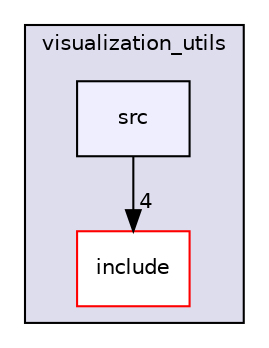 digraph "catkin_ws/src/utilities/visualization_utils/src" {
  compound=true
  node [ fontsize="10", fontname="Helvetica"];
  edge [ labelfontsize="10", labelfontname="Helvetica"];
  subgraph clusterdir_00483b49bbd061954618c0bb20050193 {
    graph [ bgcolor="#ddddee", pencolor="black", label="visualization_utils" fontname="Helvetica", fontsize="10", URL="dir_00483b49bbd061954618c0bb20050193.html"]
  dir_b4b94c4ef36a1555b44c39060773271c [shape=box label="include" fillcolor="white" style="filled" color="red" URL="dir_b4b94c4ef36a1555b44c39060773271c.html"];
  dir_87a977237770b5e116c750625e800fc8 [shape=box, label="src", style="filled", fillcolor="#eeeeff", pencolor="black", URL="dir_87a977237770b5e116c750625e800fc8.html"];
  }
  dir_87a977237770b5e116c750625e800fc8->dir_b4b94c4ef36a1555b44c39060773271c [headlabel="4", labeldistance=1.5 headhref="dir_000105_000103.html"];
}
